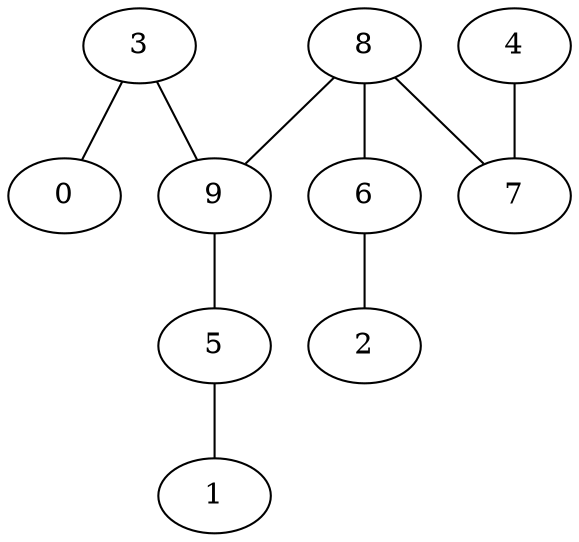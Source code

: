 graph G {
  0;
  1;
  2;
  3;
  4;
  5;
  6;
  7;
  8;
  9;
   8 -- 6;
   8 -- 7;
   8 -- 9;
   9 -- 5;
   3 -- 0;
   3 -- 9;
   4 -- 7;
   5 -- 1;
   6 -- 2;
}
